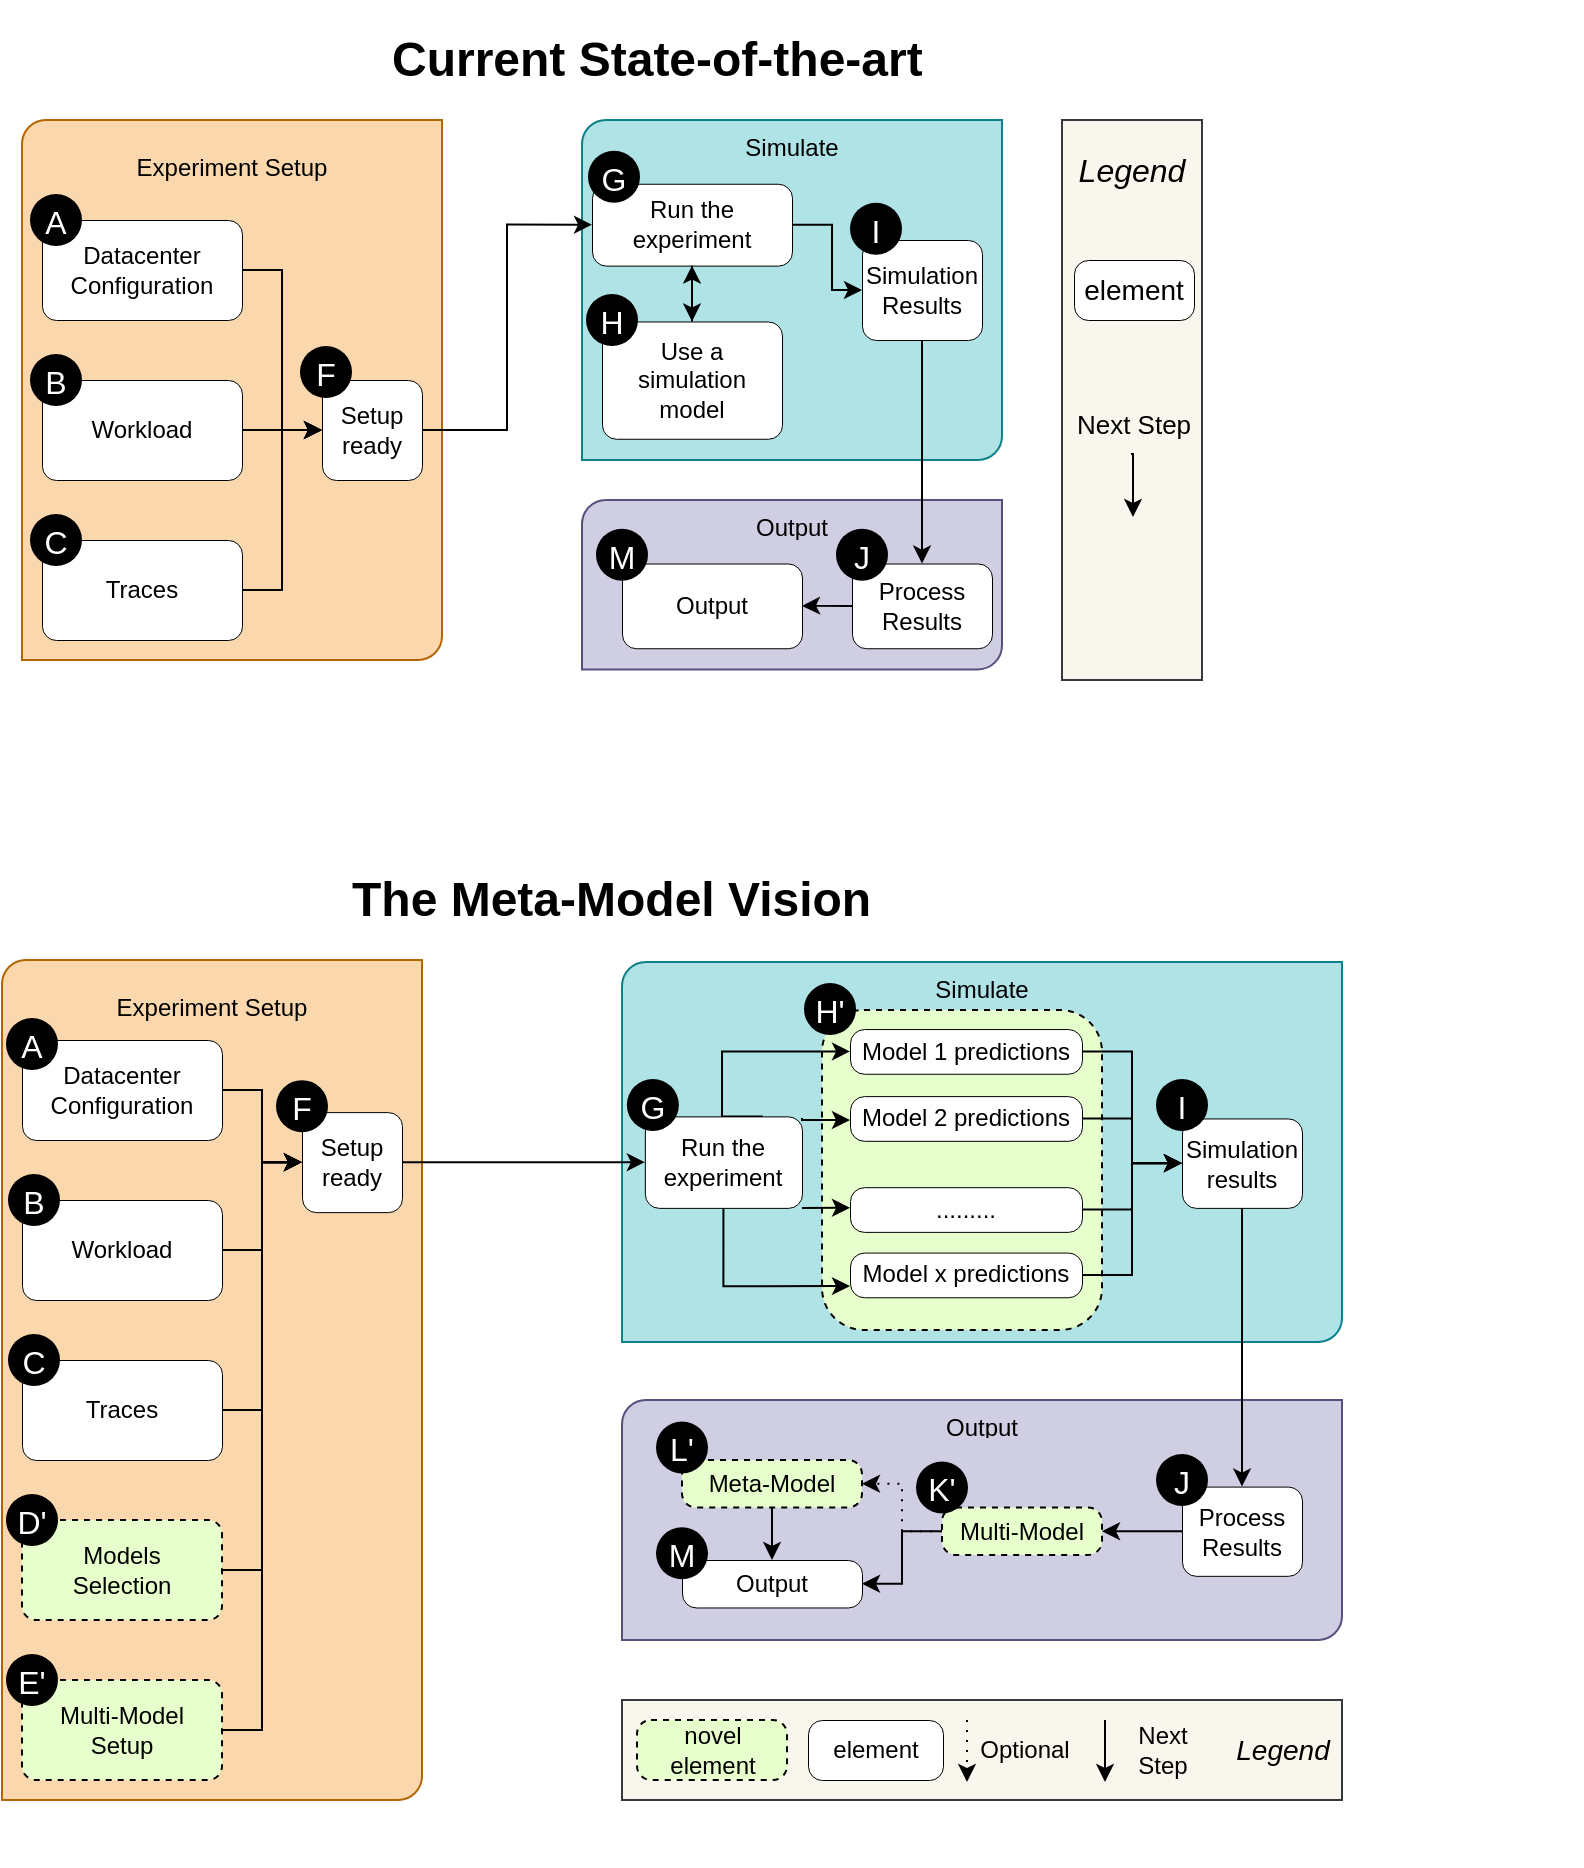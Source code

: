 <mxfile version="22.1.16" type="device">
  <diagram id="kgpKYQtTHZ0yAKxKKP6v" name="Page-1">
    <mxGraphModel dx="1035" dy="1780" grid="1" gridSize="10" guides="1" tooltips="1" connect="1" arrows="1" fold="1" page="1" pageScale="1" pageWidth="850" pageHeight="1100" math="0" shadow="0">
      <root>
        <mxCell id="0" />
        <mxCell id="1" parent="0" />
        <mxCell id="4ygqf5NtOMDVepOGVZXZ-30" value="" style="verticalLabelPosition=bottom;verticalAlign=top;html=1;shape=mxgraph.basic.diag_round_rect;dx=6;whiteSpace=wrap;fillColor=#fad7ac;strokeColor=#b46504;" parent="1" vertex="1">
          <mxGeometry x="40" y="40" width="210" height="270" as="geometry" />
        </mxCell>
        <mxCell id="4ygqf5NtOMDVepOGVZXZ-31" value="&lt;font color=&quot;#000000&quot;&gt;Experiment Setup&lt;/font&gt;" style="text;strokeColor=none;fillColor=none;align=center;verticalAlign=top;spacingLeft=4;spacingRight=4;overflow=hidden;rotatable=0;points=[[0,0.5],[1,0.5]];portConstraint=eastwest;whiteSpace=wrap;html=1;" parent="1" vertex="1">
          <mxGeometry x="40" y="50" width="210" height="26" as="geometry" />
        </mxCell>
        <mxCell id="4ygqf5NtOMDVepOGVZXZ-68" style="edgeStyle=orthogonalEdgeStyle;rounded=0;orthogonalLoop=1;jettySize=auto;html=1;exitX=1;exitY=0.5;exitDx=0;exitDy=0;entryX=0;entryY=0.5;entryDx=0;entryDy=0;" parent="1" source="4ygqf5NtOMDVepOGVZXZ-34" target="4ygqf5NtOMDVepOGVZXZ-67" edge="1">
          <mxGeometry relative="1" as="geometry" />
        </mxCell>
        <mxCell id="4ygqf5NtOMDVepOGVZXZ-34" value="&lt;font color=&quot;#000000&quot;&gt;Datacenter Configuration&lt;/font&gt;" style="rounded=1;whiteSpace=wrap;html=1;absoluteArcSize=1;arcSize=14;strokeWidth=0.5;strokeColor=default;fillColor=#FFFFFF;labelBorderColor=none;" parent="1" vertex="1">
          <mxGeometry x="50" y="90" width="100" height="50" as="geometry" />
        </mxCell>
        <mxCell id="4ygqf5NtOMDVepOGVZXZ-69" style="edgeStyle=orthogonalEdgeStyle;rounded=0;orthogonalLoop=1;jettySize=auto;html=1;exitX=1;exitY=0.5;exitDx=0;exitDy=0;entryX=0;entryY=0.5;entryDx=0;entryDy=0;" parent="1" source="4ygqf5NtOMDVepOGVZXZ-38" target="4ygqf5NtOMDVepOGVZXZ-67" edge="1">
          <mxGeometry relative="1" as="geometry" />
        </mxCell>
        <mxCell id="4ygqf5NtOMDVepOGVZXZ-38" value="Traces" style="rounded=1;whiteSpace=wrap;html=1;absoluteArcSize=1;arcSize=14;strokeWidth=0.5;strokeColor=default;fillColor=#FFFFFF;" parent="1" vertex="1">
          <mxGeometry x="50" y="250" width="100" height="50" as="geometry" />
        </mxCell>
        <mxCell id="4ygqf5NtOMDVepOGVZXZ-70" style="edgeStyle=orthogonalEdgeStyle;rounded=0;orthogonalLoop=1;jettySize=auto;html=1;exitX=1;exitY=0.5;exitDx=0;exitDy=0;" parent="1" source="4ygqf5NtOMDVepOGVZXZ-39" target="4ygqf5NtOMDVepOGVZXZ-67" edge="1">
          <mxGeometry relative="1" as="geometry" />
        </mxCell>
        <mxCell id="4ygqf5NtOMDVepOGVZXZ-39" value="&lt;font color=&quot;#000000&quot;&gt;Workload&lt;br&gt;&lt;/font&gt;" style="rounded=1;whiteSpace=wrap;html=1;absoluteArcSize=1;arcSize=14;strokeWidth=0.5;strokeColor=default;fillColor=#FFFFFF;" parent="1" vertex="1">
          <mxGeometry x="50" y="170" width="100" height="50" as="geometry" />
        </mxCell>
        <mxCell id="4ygqf5NtOMDVepOGVZXZ-52" style="edgeStyle=orthogonalEdgeStyle;rounded=0;orthogonalLoop=1;jettySize=auto;html=1;exitX=0.5;exitY=1;exitDx=0;exitDy=0;" parent="1" edge="1">
          <mxGeometry relative="1" as="geometry">
            <mxPoint x="455" y="250" as="sourcePoint" />
            <mxPoint x="455" y="250" as="targetPoint" />
          </mxGeometry>
        </mxCell>
        <mxCell id="4ygqf5NtOMDVepOGVZXZ-57" value="&lt;font color=&quot;#000000&quot;&gt;Simulator&lt;/font&gt;" style="text;strokeColor=none;fillColor=none;align=center;verticalAlign=top;spacingLeft=4;spacingRight=4;overflow=hidden;rotatable=0;points=[[0,0.5],[1,0.5]];portConstraint=eastwest;whiteSpace=wrap;html=1;" parent="1" vertex="1">
          <mxGeometry x="350" y="50" width="210" height="26" as="geometry" />
        </mxCell>
        <mxCell id="4ygqf5NtOMDVepOGVZXZ-67" value="&lt;font color=&quot;#000000&quot;&gt;Setup&lt;br&gt;ready&lt;br&gt;&lt;/font&gt;" style="rounded=1;whiteSpace=wrap;html=1;absoluteArcSize=1;arcSize=14;strokeWidth=0.5;strokeColor=default;" parent="1" vertex="1">
          <mxGeometry x="190" y="170" width="50" height="50" as="geometry" />
        </mxCell>
        <mxCell id="4ygqf5NtOMDVepOGVZXZ-86" value="" style="group;" parent="1" vertex="1" connectable="0">
          <mxGeometry x="320" y="39.996" width="210" height="170.004" as="geometry" />
        </mxCell>
        <mxCell id="4ygqf5NtOMDVepOGVZXZ-56" value="" style="verticalLabelPosition=bottom;verticalAlign=top;html=1;shape=mxgraph.basic.diag_round_rect;dx=6;whiteSpace=wrap;fillColor=#b0e3e6;strokeColor=#0e8088;" parent="4ygqf5NtOMDVepOGVZXZ-86" vertex="1">
          <mxGeometry y="0.004" width="210" height="170" as="geometry" />
        </mxCell>
        <mxCell id="4ygqf5NtOMDVepOGVZXZ-58" value="&lt;font color=&quot;#000000&quot;&gt;Use a simulation model&lt;br&gt;&lt;/font&gt;" style="rounded=1;whiteSpace=wrap;html=1;absoluteArcSize=1;arcSize=14;strokeWidth=0.5;strokeColor=#000000;fillColor=#FFFFFF;" parent="4ygqf5NtOMDVepOGVZXZ-86" vertex="1">
          <mxGeometry x="10" y="100.739" width="90" height="58.639" as="geometry" />
        </mxCell>
        <mxCell id="4ygqf5NtOMDVepOGVZXZ-60" value="&lt;font color=&quot;#000000&quot;&gt;Run the experiment&lt;br&gt;&lt;/font&gt;" style="rounded=1;whiteSpace=wrap;html=1;absoluteArcSize=1;arcSize=14;strokeWidth=0.5;strokeColor=#000000;fillColor=#FFFFFF;movable=1;resizable=1;rotatable=1;deletable=1;editable=1;locked=0;connectable=1;" parent="4ygqf5NtOMDVepOGVZXZ-86" vertex="1">
          <mxGeometry x="5" y="31.879" width="100" height="40.928" as="geometry" />
        </mxCell>
        <mxCell id="4ygqf5NtOMDVepOGVZXZ-62" style="edgeStyle=orthogonalEdgeStyle;rounded=0;orthogonalLoop=1;jettySize=auto;html=1;" parent="4ygqf5NtOMDVepOGVZXZ-86" source="4ygqf5NtOMDVepOGVZXZ-58" target="4ygqf5NtOMDVepOGVZXZ-60" edge="1">
          <mxGeometry relative="1" as="geometry" />
        </mxCell>
        <mxCell id="4ygqf5NtOMDVepOGVZXZ-73" value="&lt;font color=&quot;#000000&quot;&gt;Simulate&lt;/font&gt;" style="text;strokeColor=none;fillColor=none;align=center;verticalAlign=top;spacingLeft=4;spacingRight=4;overflow=hidden;rotatable=0;points=[[0,0.5],[1,0.5]];portConstraint=eastwest;whiteSpace=wrap;html=1;" parent="4ygqf5NtOMDVepOGVZXZ-86" vertex="1">
          <mxGeometry width="210" height="16.37" as="geometry" />
        </mxCell>
        <mxCell id="4ygqf5NtOMDVepOGVZXZ-75" value="&lt;font color=&quot;#000000&quot;&gt;Simulation Results&lt;br&gt;&lt;/font&gt;" style="rounded=1;whiteSpace=wrap;html=1;absoluteArcSize=1;arcSize=14;strokeWidth=0.5;strokeColor=#000000;" parent="4ygqf5NtOMDVepOGVZXZ-86" vertex="1">
          <mxGeometry x="140" y="60.004" width="60" height="50" as="geometry" />
        </mxCell>
        <mxCell id="4ygqf5NtOMDVepOGVZXZ-64" style="edgeStyle=orthogonalEdgeStyle;rounded=0;orthogonalLoop=1;jettySize=auto;html=1;exitX=0.5;exitY=1;exitDx=0;exitDy=0;entryX=0.5;entryY=0;entryDx=0;entryDy=0;" parent="4ygqf5NtOMDVepOGVZXZ-86" source="4ygqf5NtOMDVepOGVZXZ-60" target="4ygqf5NtOMDVepOGVZXZ-58" edge="1">
          <mxGeometry relative="1" as="geometry" />
        </mxCell>
        <mxCell id="4ygqf5NtOMDVepOGVZXZ-76" style="edgeStyle=orthogonalEdgeStyle;rounded=0;orthogonalLoop=1;jettySize=auto;html=1;entryX=0;entryY=0.5;entryDx=0;entryDy=0;" parent="4ygqf5NtOMDVepOGVZXZ-86" source="4ygqf5NtOMDVepOGVZXZ-60" target="4ygqf5NtOMDVepOGVZXZ-75" edge="1">
          <mxGeometry relative="1" as="geometry" />
        </mxCell>
        <mxCell id="0kzyIfXaOCqblm01AI2K-107" value="G" style="shape=waypoint;sketch=0;fillStyle=solid;size=6;pointerEvents=1;points=[];fillColor=none;resizable=0;rotatable=0;perimeter=centerPerimeter;snapToPoint=1;strokeWidth=11;fontColor=#FFFFFF;fontSize=16;" parent="4ygqf5NtOMDVepOGVZXZ-86" vertex="1">
          <mxGeometry x="6" y="18.374" width="20" height="20" as="geometry" />
        </mxCell>
        <mxCell id="0kzyIfXaOCqblm01AI2K-108" value="H" style="shape=waypoint;sketch=0;fillStyle=solid;size=6;pointerEvents=1;points=[];fillColor=none;resizable=0;rotatable=0;perimeter=centerPerimeter;snapToPoint=1;strokeWidth=11;fontColor=#FFFFFF;fontSize=16;" parent="4ygqf5NtOMDVepOGVZXZ-86" vertex="1">
          <mxGeometry x="5" y="90.004" width="20" height="20" as="geometry" />
        </mxCell>
        <mxCell id="0kzyIfXaOCqblm01AI2K-115" value="I" style="shape=waypoint;sketch=0;fillStyle=solid;size=6;pointerEvents=1;points=[];fillColor=none;resizable=0;rotatable=0;perimeter=centerPerimeter;snapToPoint=1;strokeWidth=11;fontColor=#FFFFFF;fontSize=16;" parent="4ygqf5NtOMDVepOGVZXZ-86" vertex="1">
          <mxGeometry x="137" y="44.344" width="20" height="20" as="geometry" />
        </mxCell>
        <mxCell id="4ygqf5NtOMDVepOGVZXZ-77" value="" style="group;movable=1;resizable=1;rotatable=1;deletable=1;editable=1;locked=0;connectable=1;" parent="1" vertex="1" connectable="0">
          <mxGeometry x="320" y="230" width="210" height="180" as="geometry" />
        </mxCell>
        <mxCell id="4ygqf5NtOMDVepOGVZXZ-78" value="" style="verticalLabelPosition=bottom;verticalAlign=top;html=1;shape=mxgraph.basic.diag_round_rect;dx=6;whiteSpace=wrap;fillColor=#d0cee2;strokeColor=#56517e;" parent="4ygqf5NtOMDVepOGVZXZ-77" vertex="1">
          <mxGeometry width="210" height="84.706" as="geometry" />
        </mxCell>
        <mxCell id="4ygqf5NtOMDVepOGVZXZ-84" value="&lt;font color=&quot;#000000&quot;&gt;Output&lt;/font&gt;" style="text;strokeColor=none;fillColor=none;align=center;verticalAlign=top;spacingLeft=4;spacingRight=4;overflow=hidden;rotatable=0;points=[[0,0.5],[1,0.5]];portConstraint=eastwest;whiteSpace=wrap;html=1;" parent="4ygqf5NtOMDVepOGVZXZ-77" vertex="1">
          <mxGeometry y="-0.004" width="210" height="17.333" as="geometry" />
        </mxCell>
        <mxCell id="4ygqf5NtOMDVepOGVZXZ-93" style="edgeStyle=orthogonalEdgeStyle;rounded=0;orthogonalLoop=1;jettySize=auto;html=1;exitX=0;exitY=0.5;exitDx=0;exitDy=0;" parent="4ygqf5NtOMDVepOGVZXZ-77" source="4ygqf5NtOMDVepOGVZXZ-85" target="4ygqf5NtOMDVepOGVZXZ-92" edge="1">
          <mxGeometry relative="1" as="geometry" />
        </mxCell>
        <mxCell id="4ygqf5NtOMDVepOGVZXZ-85" value="&lt;font color=&quot;#000000&quot;&gt;Process Results&lt;br&gt;&lt;/font&gt;" style="rounded=1;whiteSpace=wrap;html=1;absoluteArcSize=1;arcSize=14;strokeWidth=0.5;strokeColor=default;fillColor=#FFFFFF;" parent="4ygqf5NtOMDVepOGVZXZ-77" vertex="1">
          <mxGeometry x="135" y="31.765" width="70" height="42.353" as="geometry" />
        </mxCell>
        <mxCell id="4ygqf5NtOMDVepOGVZXZ-92" value="&lt;font color=&quot;#000000&quot;&gt;Output&lt;br&gt;&lt;/font&gt;" style="rounded=1;whiteSpace=wrap;html=1;absoluteArcSize=1;arcSize=14;strokeWidth=0.5;strokeColor=default;fillColor=#FFFFFF;" parent="4ygqf5NtOMDVepOGVZXZ-77" vertex="1">
          <mxGeometry x="20" y="31.765" width="90" height="42.353" as="geometry" />
        </mxCell>
        <mxCell id="0kzyIfXaOCqblm01AI2K-116" value="J" style="shape=waypoint;sketch=0;fillStyle=solid;size=6;pointerEvents=1;points=[];fillColor=none;resizable=0;rotatable=0;perimeter=centerPerimeter;snapToPoint=1;strokeWidth=11;fontColor=#FFFFFF;fontSize=16;" parent="4ygqf5NtOMDVepOGVZXZ-77" vertex="1">
          <mxGeometry x="130" y="17.33" width="20" height="20" as="geometry" />
        </mxCell>
        <mxCell id="0kzyIfXaOCqblm01AI2K-129" value="M" style="shape=waypoint;sketch=0;fillStyle=solid;size=6;pointerEvents=1;points=[];fillColor=none;resizable=0;rotatable=0;perimeter=centerPerimeter;snapToPoint=1;strokeWidth=11;fontColor=#FFFFFF;fontSize=16;" parent="4ygqf5NtOMDVepOGVZXZ-77" vertex="1">
          <mxGeometry x="10" y="17.33" width="20" height="20" as="geometry" />
        </mxCell>
        <mxCell id="4ygqf5NtOMDVepOGVZXZ-87" style="edgeStyle=orthogonalEdgeStyle;rounded=0;orthogonalLoop=1;jettySize=auto;html=1;" parent="1" source="4ygqf5NtOMDVepOGVZXZ-75" target="4ygqf5NtOMDVepOGVZXZ-85" edge="1">
          <mxGeometry relative="1" as="geometry" />
        </mxCell>
        <mxCell id="0kzyIfXaOCqblm01AI2K-1" value="A" style="shape=waypoint;sketch=0;fillStyle=solid;size=6;pointerEvents=1;points=[];fillColor=none;resizable=0;rotatable=0;perimeter=centerPerimeter;snapToPoint=1;strokeWidth=11;fontColor=#FFFFFF;fontSize=16;" parent="1" vertex="1">
          <mxGeometry x="47" y="80" width="20" height="20" as="geometry" />
        </mxCell>
        <mxCell id="0kzyIfXaOCqblm01AI2K-2" value="B" style="shape=waypoint;sketch=0;fillStyle=solid;size=6;pointerEvents=1;points=[];fillColor=none;resizable=0;rotatable=0;perimeter=centerPerimeter;snapToPoint=1;strokeWidth=11;fontColor=#FFFFFF;fontSize=16;" parent="1" vertex="1">
          <mxGeometry x="47" y="160" width="20" height="20" as="geometry" />
        </mxCell>
        <mxCell id="0kzyIfXaOCqblm01AI2K-3" value="C" style="shape=waypoint;sketch=0;fillStyle=solid;size=6;pointerEvents=1;points=[];fillColor=none;resizable=0;rotatable=0;perimeter=centerPerimeter;snapToPoint=1;strokeWidth=11;fontColor=#FFFFFF;fontSize=16;" parent="1" vertex="1">
          <mxGeometry x="47" y="240" width="20" height="20" as="geometry" />
        </mxCell>
        <mxCell id="0kzyIfXaOCqblm01AI2K-4" value="F" style="shape=waypoint;sketch=0;fillStyle=solid;size=6;pointerEvents=1;points=[];fillColor=none;resizable=0;rotatable=0;perimeter=centerPerimeter;snapToPoint=1;strokeWidth=11;fontColor=#FFFFFF;fontSize=16;" parent="1" vertex="1">
          <mxGeometry x="182" y="156" width="20" height="20" as="geometry" />
        </mxCell>
        <mxCell id="0kzyIfXaOCqblm01AI2K-5" value="" style="verticalLabelPosition=bottom;verticalAlign=top;html=1;shape=mxgraph.basic.diag_round_rect;dx=6;whiteSpace=wrap;fillColor=#fad7ac;strokeColor=#b46504;" parent="1" vertex="1">
          <mxGeometry x="30" y="460" width="210" height="420" as="geometry" />
        </mxCell>
        <mxCell id="0kzyIfXaOCqblm01AI2K-6" value="&lt;font color=&quot;#000000&quot;&gt;Experiment Setup&lt;/font&gt;" style="text;strokeColor=none;fillColor=none;align=center;verticalAlign=top;spacingLeft=4;spacingRight=4;overflow=hidden;rotatable=0;points=[[0,0.5],[1,0.5]];portConstraint=eastwest;whiteSpace=wrap;html=1;" parent="1" vertex="1">
          <mxGeometry x="30" y="470" width="210" height="26" as="geometry" />
        </mxCell>
        <mxCell id="0kzyIfXaOCqblm01AI2K-8" style="edgeStyle=orthogonalEdgeStyle;rounded=0;orthogonalLoop=1;jettySize=auto;html=1;exitX=1;exitY=0.5;exitDx=0;exitDy=0;entryX=0;entryY=0.5;entryDx=0;entryDy=0;" parent="1" source="0kzyIfXaOCqblm01AI2K-9" target="0kzyIfXaOCqblm01AI2K-20" edge="1">
          <mxGeometry relative="1" as="geometry" />
        </mxCell>
        <mxCell id="0kzyIfXaOCqblm01AI2K-9" value="Datacenter Configuration" style="rounded=1;whiteSpace=wrap;html=1;absoluteArcSize=1;arcSize=14;strokeWidth=0.5;strokeColor=default;fillColor=#FFFFFF;" parent="1" vertex="1">
          <mxGeometry x="40" y="500" width="100" height="50" as="geometry" />
        </mxCell>
        <mxCell id="0kzyIfXaOCqblm01AI2K-11" style="edgeStyle=orthogonalEdgeStyle;rounded=0;orthogonalLoop=1;jettySize=auto;html=1;exitX=1;exitY=0.5;exitDx=0;exitDy=0;entryX=0;entryY=0.5;entryDx=0;entryDy=0;" parent="1" source="0kzyIfXaOCqblm01AI2K-13" target="0kzyIfXaOCqblm01AI2K-20" edge="1">
          <mxGeometry relative="1" as="geometry" />
        </mxCell>
        <mxCell id="0kzyIfXaOCqblm01AI2K-13" value="&lt;font color=&quot;#000000&quot;&gt;Traces&lt;/font&gt;" style="rounded=1;whiteSpace=wrap;html=1;absoluteArcSize=1;arcSize=14;strokeWidth=0.5;strokeColor=#000000;fillColor=#FFFFFF;" parent="1" vertex="1">
          <mxGeometry x="40" y="660" width="100" height="50" as="geometry" />
        </mxCell>
        <mxCell id="0kzyIfXaOCqblm01AI2K-16" style="edgeStyle=orthogonalEdgeStyle;rounded=0;orthogonalLoop=1;jettySize=auto;html=1;exitX=1;exitY=0.5;exitDx=0;exitDy=0;" parent="1" source="0kzyIfXaOCqblm01AI2K-17" target="0kzyIfXaOCqblm01AI2K-20" edge="1">
          <mxGeometry relative="1" as="geometry" />
        </mxCell>
        <mxCell id="0kzyIfXaOCqblm01AI2K-17" value="&lt;font color=&quot;#000000&quot;&gt;Workload&lt;br&gt;&lt;/font&gt;" style="rounded=1;whiteSpace=wrap;html=1;absoluteArcSize=1;arcSize=14;strokeWidth=0.5;strokeColor=#000000;fillColor=#FFFFFF;" parent="1" vertex="1">
          <mxGeometry x="40" y="580" width="100" height="50" as="geometry" />
        </mxCell>
        <mxCell id="0kzyIfXaOCqblm01AI2K-18" value="&lt;font color=&quot;#000000&quot;&gt;Simulator&lt;/font&gt;" style="text;strokeColor=none;fillColor=none;align=center;verticalAlign=top;spacingLeft=4;spacingRight=4;overflow=hidden;rotatable=0;points=[[0,0.5],[1,0.5]];portConstraint=eastwest;whiteSpace=wrap;html=1;" parent="1" vertex="1">
          <mxGeometry x="340" y="470" width="210" height="26" as="geometry" />
        </mxCell>
        <mxCell id="0kzyIfXaOCqblm01AI2K-20" value="&lt;font color=&quot;#000000&quot;&gt;Setup&lt;br&gt;ready&lt;br&gt;&lt;/font&gt;" style="rounded=1;whiteSpace=wrap;html=1;absoluteArcSize=1;arcSize=14;strokeWidth=0.5;strokeColor=#000000;" parent="1" vertex="1">
          <mxGeometry x="180" y="536.07" width="50" height="50" as="geometry" />
        </mxCell>
        <mxCell id="0kzyIfXaOCqblm01AI2K-21" value="" style="group;" parent="1" vertex="1" connectable="0">
          <mxGeometry x="340" y="461" width="480" height="190" as="geometry" />
        </mxCell>
        <mxCell id="0kzyIfXaOCqblm01AI2K-22" value="" style="verticalLabelPosition=bottom;verticalAlign=top;html=1;shape=mxgraph.basic.diag_round_rect;dx=6;whiteSpace=wrap;fillColor=#b0e3e6;strokeColor=#0e8088;" parent="0kzyIfXaOCqblm01AI2K-21" vertex="1">
          <mxGeometry width="360" height="190" as="geometry" />
        </mxCell>
        <mxCell id="0kzyIfXaOCqblm01AI2K-111" value="" style="rounded=1;whiteSpace=wrap;html=1;fillColor=#E6FFCC;strokeColor=default;dashed=1;" parent="0kzyIfXaOCqblm01AI2K-21" vertex="1">
          <mxGeometry x="100" y="24" width="140" height="160" as="geometry" />
        </mxCell>
        <mxCell id="C5rSwFMGgGk2uHnOMu7P-2" style="edgeStyle=orthogonalEdgeStyle;rounded=0;orthogonalLoop=1;jettySize=auto;html=1;entryX=0;entryY=0.5;entryDx=0;entryDy=0;" parent="0kzyIfXaOCqblm01AI2K-21" source="0kzyIfXaOCqblm01AI2K-24" target="0kzyIfXaOCqblm01AI2K-46" edge="1">
          <mxGeometry relative="1" as="geometry" />
        </mxCell>
        <mxCell id="0kzyIfXaOCqblm01AI2K-24" value="&lt;font color=&quot;#000000&quot;&gt;Model 1 predictions&lt;br&gt;&lt;/font&gt;" style="rounded=1;whiteSpace=wrap;html=1;absoluteArcSize=1;arcSize=14;strokeWidth=0.5;strokeColor=default;" parent="0kzyIfXaOCqblm01AI2K-21" vertex="1">
          <mxGeometry x="114" y="33.53" width="116" height="22.35" as="geometry" />
        </mxCell>
        <mxCell id="0kzyIfXaOCqblm01AI2K-25" style="edgeStyle=orthogonalEdgeStyle;rounded=0;orthogonalLoop=1;jettySize=auto;html=1;exitX=0.75;exitY=0;exitDx=0;exitDy=0;entryX=0;entryY=0.5;entryDx=0;entryDy=0;" parent="0kzyIfXaOCqblm01AI2K-21" source="0kzyIfXaOCqblm01AI2K-29" target="0kzyIfXaOCqblm01AI2K-24" edge="1">
          <mxGeometry relative="1" as="geometry">
            <Array as="points">
              <mxPoint x="50" y="77" />
              <mxPoint x="50" y="45" />
            </Array>
          </mxGeometry>
        </mxCell>
        <mxCell id="0kzyIfXaOCqblm01AI2K-26" style="edgeStyle=orthogonalEdgeStyle;rounded=0;orthogonalLoop=1;jettySize=auto;html=1;exitX=0.5;exitY=1;exitDx=0;exitDy=0;entryX=0;entryY=0.75;entryDx=0;entryDy=0;" parent="0kzyIfXaOCqblm01AI2K-21" source="0kzyIfXaOCqblm01AI2K-29" target="0kzyIfXaOCqblm01AI2K-36" edge="1">
          <mxGeometry relative="1" as="geometry">
            <Array as="points">
              <mxPoint x="51" y="162" />
            </Array>
          </mxGeometry>
        </mxCell>
        <mxCell id="0kzyIfXaOCqblm01AI2K-27" style="edgeStyle=orthogonalEdgeStyle;rounded=0;orthogonalLoop=1;jettySize=auto;html=1;exitX=1;exitY=1;exitDx=0;exitDy=0;entryX=0;entryY=0.5;entryDx=0;entryDy=0;" parent="0kzyIfXaOCqblm01AI2K-21" source="0kzyIfXaOCqblm01AI2K-29" target="0kzyIfXaOCqblm01AI2K-38" edge="1">
          <mxGeometry relative="1" as="geometry" />
        </mxCell>
        <mxCell id="0kzyIfXaOCqblm01AI2K-29" value="&lt;font color=&quot;#000000&quot;&gt;Run the experiment&lt;br&gt;&lt;/font&gt;" style="rounded=1;whiteSpace=wrap;html=1;absoluteArcSize=1;arcSize=14;strokeWidth=0.5;strokeColor=default;fillColor=#FFFFFF;movable=1;resizable=1;rotatable=1;deletable=1;editable=1;locked=0;connectable=1;" parent="0kzyIfXaOCqblm01AI2K-21" vertex="1">
          <mxGeometry x="11.43" y="77.196" width="78.57" height="45.745" as="geometry" />
        </mxCell>
        <mxCell id="0kzyIfXaOCqblm01AI2K-30" value="&lt;font color=&quot;#000000&quot;&gt;Simulate&lt;/font&gt;" style="text;strokeColor=none;fillColor=none;align=center;verticalAlign=top;spacingLeft=4;spacingRight=4;overflow=hidden;rotatable=0;points=[[0,0.5],[1,0.5]];portConstraint=eastwest;whiteSpace=wrap;html=1;" parent="0kzyIfXaOCqblm01AI2K-21" vertex="1">
          <mxGeometry width="360" height="18.3" as="geometry" />
        </mxCell>
        <mxCell id="C5rSwFMGgGk2uHnOMu7P-3" style="edgeStyle=orthogonalEdgeStyle;rounded=0;orthogonalLoop=1;jettySize=auto;html=1;entryX=0;entryY=0.5;entryDx=0;entryDy=0;" parent="0kzyIfXaOCqblm01AI2K-21" source="0kzyIfXaOCqblm01AI2K-34" target="0kzyIfXaOCqblm01AI2K-46" edge="1">
          <mxGeometry relative="1" as="geometry" />
        </mxCell>
        <mxCell id="0kzyIfXaOCqblm01AI2K-34" value="Model 2 predictions&lt;font color=&quot;#000000&quot;&gt;&lt;br&gt;&lt;/font&gt;" style="rounded=1;whiteSpace=wrap;html=1;absoluteArcSize=1;arcSize=14;strokeWidth=0.5;strokeColor=default;" parent="0kzyIfXaOCqblm01AI2K-21" vertex="1">
          <mxGeometry x="114" y="67.06" width="116" height="22.35" as="geometry" />
        </mxCell>
        <mxCell id="C5rSwFMGgGk2uHnOMu7P-5" style="edgeStyle=orthogonalEdgeStyle;rounded=0;orthogonalLoop=1;jettySize=auto;html=1;entryX=0;entryY=0.5;entryDx=0;entryDy=0;" parent="0kzyIfXaOCqblm01AI2K-21" source="0kzyIfXaOCqblm01AI2K-36" target="0kzyIfXaOCqblm01AI2K-46" edge="1">
          <mxGeometry relative="1" as="geometry" />
        </mxCell>
        <mxCell id="0kzyIfXaOCqblm01AI2K-36" value="Model x predictions&lt;font color=&quot;#000000&quot;&gt;&lt;br&gt;&lt;/font&gt;" style="rounded=1;whiteSpace=wrap;html=1;absoluteArcSize=1;arcSize=14;strokeWidth=0.5;strokeColor=default;" parent="0kzyIfXaOCqblm01AI2K-21" vertex="1">
          <mxGeometry x="114" y="145.29" width="116" height="22.35" as="geometry" />
        </mxCell>
        <mxCell id="C5rSwFMGgGk2uHnOMu7P-4" style="edgeStyle=orthogonalEdgeStyle;rounded=0;orthogonalLoop=1;jettySize=auto;html=1;" parent="0kzyIfXaOCqblm01AI2K-21" source="0kzyIfXaOCqblm01AI2K-38" target="0kzyIfXaOCqblm01AI2K-46" edge="1">
          <mxGeometry relative="1" as="geometry" />
        </mxCell>
        <mxCell id="0kzyIfXaOCqblm01AI2K-38" value="&lt;font color=&quot;#000000&quot;&gt;.........&lt;br&gt;&lt;/font&gt;" style="rounded=1;whiteSpace=wrap;html=1;absoluteArcSize=1;arcSize=14;strokeWidth=0.5;strokeColor=default;" parent="0kzyIfXaOCqblm01AI2K-21" vertex="1">
          <mxGeometry x="114" y="112.59" width="116" height="22.35" as="geometry" />
        </mxCell>
        <mxCell id="0kzyIfXaOCqblm01AI2K-46" value="&lt;font color=&quot;#000000&quot;&gt;Simulation results&lt;br&gt;&lt;/font&gt;" style="rounded=1;whiteSpace=wrap;html=1;absoluteArcSize=1;arcSize=14;strokeWidth=0.5;strokeColor=default;" parent="0kzyIfXaOCqblm01AI2K-21" vertex="1">
          <mxGeometry x="280" y="78.23" width="60" height="44.71" as="geometry" />
        </mxCell>
        <mxCell id="0kzyIfXaOCqblm01AI2K-106" value="G" style="shape=waypoint;sketch=0;fillStyle=solid;size=6;pointerEvents=1;points=[];fillColor=none;resizable=0;rotatable=0;perimeter=centerPerimeter;snapToPoint=1;strokeWidth=11;fontColor=#FFFFFF;fontSize=16;" parent="0kzyIfXaOCqblm01AI2K-21" vertex="1">
          <mxGeometry x="5.43" y="61.471" width="20" height="20" as="geometry" />
        </mxCell>
        <mxCell id="0kzyIfXaOCqblm01AI2K-109" value="H&#39;" style="shape=waypoint;sketch=0;fillStyle=solid;size=6;pointerEvents=1;points=[];fillColor=none;resizable=0;rotatable=0;perimeter=centerPerimeter;snapToPoint=1;strokeWidth=11;fontColor=#FFFFFF;fontSize=16;" parent="0kzyIfXaOCqblm01AI2K-21" vertex="1">
          <mxGeometry x="94" y="13.53" width="20" height="20" as="geometry" />
        </mxCell>
        <mxCell id="0kzyIfXaOCqblm01AI2K-114" value="I" style="shape=waypoint;sketch=0;fillStyle=solid;size=6;pointerEvents=1;points=[];fillColor=none;resizable=0;rotatable=0;perimeter=centerPerimeter;snapToPoint=1;strokeWidth=11;fontColor=#FFFFFF;fontSize=16;" parent="0kzyIfXaOCqblm01AI2K-21" vertex="1">
          <mxGeometry x="270" y="61.47" width="20" height="20" as="geometry" />
        </mxCell>
        <mxCell id="0kzyIfXaOCqblm01AI2K-48" style="edgeStyle=orthogonalEdgeStyle;rounded=0;orthogonalLoop=1;jettySize=auto;html=1;exitX=1;exitY=0.5;exitDx=0;exitDy=0;entryX=0;entryY=0.5;entryDx=0;entryDy=0;" parent="1" source="0kzyIfXaOCqblm01AI2K-50" target="0kzyIfXaOCqblm01AI2K-20" edge="1">
          <mxGeometry relative="1" as="geometry" />
        </mxCell>
        <mxCell id="0kzyIfXaOCqblm01AI2K-50" value="&lt;font color=&quot;#000000&quot;&gt;Models&lt;br&gt;Selection&lt;/font&gt;" style="rounded=1;whiteSpace=wrap;html=1;absoluteArcSize=1;arcSize=14;strokeWidth=1;strokeColor=default;fillColor=#E6FFCC;fontColor=#ffffff;dashed=1;" parent="1" vertex="1">
          <mxGeometry x="40" y="740" width="100" height="50" as="geometry" />
        </mxCell>
        <mxCell id="0kzyIfXaOCqblm01AI2K-64" value="&lt;h1&gt;The Meta-Model Vision&lt;/h1&gt;" style="text;html=1;strokeColor=none;fillColor=none;spacing=5;spacingTop=-20;whiteSpace=wrap;overflow=hidden;rounded=0;" parent="1" vertex="1">
          <mxGeometry x="200" y="410" width="330" height="40" as="geometry" />
        </mxCell>
        <mxCell id="0kzyIfXaOCqblm01AI2K-65" value="&lt;h1&gt;Current State-of-the-art&lt;/h1&gt;" style="text;html=1;strokeColor=none;fillColor=none;spacing=5;spacingTop=-20;whiteSpace=wrap;overflow=hidden;rounded=0;" parent="1" vertex="1">
          <mxGeometry x="220" y="-10" width="330" height="40" as="geometry" />
        </mxCell>
        <mxCell id="0kzyIfXaOCqblm01AI2K-69" style="edgeStyle=orthogonalEdgeStyle;rounded=0;orthogonalLoop=1;jettySize=auto;html=1;entryX=0;entryY=0.5;entryDx=0;entryDy=0;" parent="1" source="0kzyIfXaOCqblm01AI2K-66" target="0kzyIfXaOCqblm01AI2K-20" edge="1">
          <mxGeometry relative="1" as="geometry" />
        </mxCell>
        <mxCell id="0kzyIfXaOCqblm01AI2K-70" value="" style="group;strokeColor=none;fillColor=none;" parent="1" vertex="1" connectable="0">
          <mxGeometry x="340" y="630" width="480" height="170" as="geometry" />
        </mxCell>
        <mxCell id="0kzyIfXaOCqblm01AI2K-71" value="" style="verticalLabelPosition=bottom;verticalAlign=top;html=1;shape=mxgraph.basic.diag_round_rect;dx=6;whiteSpace=wrap;fillColor=#d0cee2;strokeColor=#56517e;" parent="0kzyIfXaOCqblm01AI2K-70" vertex="1">
          <mxGeometry y="50" width="360" height="120" as="geometry" />
        </mxCell>
        <mxCell id="0kzyIfXaOCqblm01AI2K-125" style="edgeStyle=orthogonalEdgeStyle;rounded=0;orthogonalLoop=1;jettySize=auto;html=1;entryX=0.5;entryY=0;entryDx=0;entryDy=0;" parent="0kzyIfXaOCqblm01AI2K-70" source="0kzyIfXaOCqblm01AI2K-58" target="0kzyIfXaOCqblm01AI2K-59" edge="1">
          <mxGeometry relative="1" as="geometry" />
        </mxCell>
        <mxCell id="0kzyIfXaOCqblm01AI2K-58" value="&lt;font color=&quot;#000000&quot;&gt;Meta-Model&lt;br&gt;&lt;/font&gt;" style="rounded=1;whiteSpace=wrap;html=1;absoluteArcSize=1;arcSize=14;strokeWidth=1;strokeColor=default;fillColor=#E6FFCC;dashed=1;" parent="0kzyIfXaOCqblm01AI2K-70" vertex="1">
          <mxGeometry x="30" y="80" width="90" height="23.74" as="geometry" />
        </mxCell>
        <mxCell id="0kzyIfXaOCqblm01AI2K-59" value="&lt;font color=&quot;#000000&quot;&gt;Output&lt;br&gt;&lt;/font&gt;" style="rounded=1;whiteSpace=wrap;html=1;absoluteArcSize=1;arcSize=14;strokeWidth=0.5;strokeColor=default;" parent="0kzyIfXaOCqblm01AI2K-70" vertex="1">
          <mxGeometry x="30" y="130" width="90" height="23.74" as="geometry" />
        </mxCell>
        <mxCell id="0kzyIfXaOCqblm01AI2K-62" value="Multi-Model&lt;font color=&quot;#000000&quot;&gt;&lt;br&gt;&lt;/font&gt;" style="rounded=1;whiteSpace=wrap;html=1;absoluteArcSize=1;arcSize=14;strokeWidth=1;strokeColor=default;fillColor=#E6FFCC;dashed=1;" parent="0kzyIfXaOCqblm01AI2K-70" vertex="1">
          <mxGeometry x="160" y="103.74" width="80" height="23.74" as="geometry" />
        </mxCell>
        <mxCell id="0kzyIfXaOCqblm01AI2K-60" style="edgeStyle=orthogonalEdgeStyle;rounded=0;orthogonalLoop=1;jettySize=auto;html=1;exitX=0;exitY=0.5;exitDx=0;exitDy=0;entryX=1;entryY=0.5;entryDx=0;entryDy=0;dashed=1;dashPattern=1 4;" parent="0kzyIfXaOCqblm01AI2K-70" source="0kzyIfXaOCqblm01AI2K-62" target="0kzyIfXaOCqblm01AI2K-58" edge="1">
          <mxGeometry relative="1" as="geometry" />
        </mxCell>
        <mxCell id="0kzyIfXaOCqblm01AI2K-61" style="edgeStyle=orthogonalEdgeStyle;rounded=0;orthogonalLoop=1;jettySize=auto;html=1;exitX=0;exitY=0.5;exitDx=0;exitDy=0;entryX=1;entryY=0.5;entryDx=0;entryDy=0;" parent="0kzyIfXaOCqblm01AI2K-70" source="0kzyIfXaOCqblm01AI2K-62" target="0kzyIfXaOCqblm01AI2K-59" edge="1">
          <mxGeometry relative="1" as="geometry" />
        </mxCell>
        <mxCell id="0kzyIfXaOCqblm01AI2K-57" value="Process Results" style="rounded=1;whiteSpace=wrap;html=1;absoluteArcSize=1;arcSize=14;strokeWidth=0.5;strokeColor=default;fillColor=#FFFFFF;" parent="0kzyIfXaOCqblm01AI2K-70" vertex="1">
          <mxGeometry x="280" y="93.3" width="60" height="44.62" as="geometry" />
        </mxCell>
        <mxCell id="0kzyIfXaOCqblm01AI2K-56" style="edgeStyle=orthogonalEdgeStyle;rounded=0;orthogonalLoop=1;jettySize=auto;html=1;exitX=0;exitY=0.5;exitDx=0;exitDy=0;entryX=1;entryY=0.5;entryDx=0;entryDy=0;" parent="0kzyIfXaOCqblm01AI2K-70" source="0kzyIfXaOCqblm01AI2K-57" target="0kzyIfXaOCqblm01AI2K-62" edge="1">
          <mxGeometry relative="1" as="geometry" />
        </mxCell>
        <mxCell id="0kzyIfXaOCqblm01AI2K-97" value="&lt;font color=&quot;#000000&quot;&gt;Output&lt;/font&gt;" style="text;strokeColor=none;fillColor=none;align=center;verticalAlign=top;spacingLeft=4;spacingRight=4;overflow=hidden;rotatable=0;points=[[0,0.5],[1,0.5]];portConstraint=eastwest;whiteSpace=wrap;html=1;" parent="0kzyIfXaOCqblm01AI2K-70" vertex="1">
          <mxGeometry y="50" width="360" height="16.37" as="geometry" />
        </mxCell>
        <mxCell id="0kzyIfXaOCqblm01AI2K-124" value="J" style="shape=waypoint;sketch=0;fillStyle=solid;size=6;pointerEvents=1;points=[];fillColor=none;resizable=0;rotatable=0;perimeter=centerPerimeter;snapToPoint=1;strokeWidth=11;fontColor=#FFFFFF;fontSize=16;" parent="0kzyIfXaOCqblm01AI2K-70" vertex="1">
          <mxGeometry x="270" y="80" width="20" height="20" as="geometry" />
        </mxCell>
        <mxCell id="0kzyIfXaOCqblm01AI2K-126" value="K&#39;" style="shape=waypoint;sketch=0;fillStyle=solid;size=6;pointerEvents=1;points=[];fillColor=none;resizable=0;rotatable=0;perimeter=centerPerimeter;snapToPoint=1;strokeWidth=11;fontColor=#FFFFFF;fontSize=16;" parent="0kzyIfXaOCqblm01AI2K-70" vertex="1">
          <mxGeometry x="150" y="83.74" width="20" height="20" as="geometry" />
        </mxCell>
        <mxCell id="0kzyIfXaOCqblm01AI2K-127" value="L&#39;" style="shape=waypoint;sketch=0;fillStyle=solid;size=6;pointerEvents=1;points=[];fillColor=none;resizable=0;rotatable=0;perimeter=centerPerimeter;snapToPoint=1;strokeWidth=11;fontColor=#FFFFFF;fontSize=16;" parent="0kzyIfXaOCqblm01AI2K-70" vertex="1">
          <mxGeometry x="20" y="63.74" width="20" height="20" as="geometry" />
        </mxCell>
        <mxCell id="0kzyIfXaOCqblm01AI2K-128" value="M" style="shape=waypoint;sketch=0;fillStyle=solid;size=6;pointerEvents=1;points=[];fillColor=none;resizable=0;rotatable=0;perimeter=centerPerimeter;snapToPoint=1;strokeWidth=11;fontColor=#FFFFFF;fontSize=16;" parent="0kzyIfXaOCqblm01AI2K-70" vertex="1">
          <mxGeometry x="20" y="116.67" width="20" height="20" as="geometry" />
        </mxCell>
        <mxCell id="0kzyIfXaOCqblm01AI2K-66" value="&lt;font color=&quot;#000000&quot;&gt;Multi-Model &lt;br&gt;Setup&lt;/font&gt;" style="rounded=1;whiteSpace=wrap;html=1;absoluteArcSize=1;arcSize=14;strokeWidth=1;strokeColor=default;fillColor=#E6FFCC;fontColor=#ffffff;dashed=1;" parent="1" vertex="1">
          <mxGeometry x="40" y="820" width="100" height="50" as="geometry" />
        </mxCell>
        <mxCell id="0kzyIfXaOCqblm01AI2K-52" style="edgeStyle=orthogonalEdgeStyle;rounded=0;orthogonalLoop=1;jettySize=auto;html=1;exitX=0.5;exitY=1;exitDx=0;exitDy=0;" parent="1" edge="1">
          <mxGeometry relative="1" as="geometry">
            <mxPoint x="638.571" y="904.286" as="sourcePoint" />
            <mxPoint x="638.571" y="904.286" as="targetPoint" />
          </mxGeometry>
        </mxCell>
        <mxCell id="0kzyIfXaOCqblm01AI2K-19" style="edgeStyle=orthogonalEdgeStyle;rounded=0;orthogonalLoop=1;jettySize=auto;html=1;entryX=0;entryY=0.5;entryDx=0;entryDy=0;" parent="1" source="0kzyIfXaOCqblm01AI2K-20" target="0kzyIfXaOCqblm01AI2K-29" edge="1">
          <mxGeometry relative="1" as="geometry" />
        </mxCell>
        <mxCell id="0kzyIfXaOCqblm01AI2K-100" value="A" style="shape=waypoint;sketch=0;fillStyle=solid;size=6;pointerEvents=1;points=[];fillColor=none;resizable=0;rotatable=0;perimeter=centerPerimeter;snapToPoint=1;strokeWidth=11;fontColor=#FFFFFF;fontSize=16;" parent="1" vertex="1">
          <mxGeometry x="35" y="492" width="20" height="20" as="geometry" />
        </mxCell>
        <mxCell id="0kzyIfXaOCqblm01AI2K-101" value="B" style="shape=waypoint;sketch=0;fillStyle=solid;size=6;pointerEvents=1;points=[];fillColor=none;resizable=0;rotatable=0;perimeter=centerPerimeter;snapToPoint=1;strokeWidth=11;fontColor=#FFFFFF;fontSize=16;" parent="1" vertex="1">
          <mxGeometry x="36" y="570" width="20" height="20" as="geometry" />
        </mxCell>
        <mxCell id="0kzyIfXaOCqblm01AI2K-102" value="C" style="shape=waypoint;sketch=0;fillStyle=solid;size=6;pointerEvents=1;points=[];fillColor=none;resizable=0;rotatable=0;perimeter=centerPerimeter;snapToPoint=1;strokeWidth=11;fontColor=#FFFFFF;fontSize=16;" parent="1" vertex="1">
          <mxGeometry x="36" y="650" width="20" height="20" as="geometry" />
        </mxCell>
        <mxCell id="0kzyIfXaOCqblm01AI2K-103" value="D&#39;" style="shape=waypoint;sketch=0;fillStyle=solid;size=6;pointerEvents=1;points=[];fillColor=none;resizable=0;rotatable=0;perimeter=centerPerimeter;snapToPoint=1;strokeWidth=11;fontColor=#FFFFFF;fontSize=16;" parent="1" vertex="1">
          <mxGeometry x="35" y="730" width="20" height="20" as="geometry" />
        </mxCell>
        <mxCell id="0kzyIfXaOCqblm01AI2K-104" value="E&#39;" style="shape=waypoint;sketch=0;fillStyle=solid;size=6;pointerEvents=1;points=[];fillColor=none;resizable=0;rotatable=0;perimeter=centerPerimeter;snapToPoint=1;strokeWidth=11;fontColor=#FFFFFF;fontSize=16;" parent="1" vertex="1">
          <mxGeometry x="35" y="810" width="20" height="20" as="geometry" />
        </mxCell>
        <mxCell id="0kzyIfXaOCqblm01AI2K-105" value="F" style="shape=waypoint;sketch=0;fillStyle=solid;size=6;pointerEvents=1;points=[];fillColor=none;resizable=0;rotatable=0;perimeter=centerPerimeter;snapToPoint=1;strokeWidth=11;fontColor=#FFFFFF;fontSize=16;" parent="1" vertex="1">
          <mxGeometry x="170" y="523.07" width="20" height="20" as="geometry" />
        </mxCell>
        <mxCell id="0kzyIfXaOCqblm01AI2K-45" style="edgeStyle=orthogonalEdgeStyle;rounded=0;orthogonalLoop=1;jettySize=auto;html=1;exitX=0.5;exitY=1;exitDx=0;exitDy=0;entryX=0.5;entryY=0;entryDx=0;entryDy=0;" parent="1" source="0kzyIfXaOCqblm01AI2K-46" target="0kzyIfXaOCqblm01AI2K-57" edge="1">
          <mxGeometry relative="1" as="geometry">
            <mxPoint x="770" y="562.415" as="targetPoint" />
          </mxGeometry>
        </mxCell>
        <mxCell id="4ygqf5NtOMDVepOGVZXZ-74" style="edgeStyle=orthogonalEdgeStyle;rounded=0;orthogonalLoop=1;jettySize=auto;html=1;exitX=1;exitY=0.5;exitDx=0;exitDy=0;entryX=0;entryY=0.5;entryDx=0;entryDy=0;" parent="1" source="4ygqf5NtOMDVepOGVZXZ-67" target="4ygqf5NtOMDVepOGVZXZ-60" edge="1">
          <mxGeometry relative="1" as="geometry" />
        </mxCell>
        <mxCell id="B0qdO-_fOMgQlX-nzkO1-14" value="" style="group" parent="1" vertex="1" connectable="0">
          <mxGeometry x="340" y="830" width="360" height="50" as="geometry" />
        </mxCell>
        <mxCell id="B0qdO-_fOMgQlX-nzkO1-1" value="" style="rounded=0;whiteSpace=wrap;html=1;fillColor=#f9f7ed;strokeColor=#36393d;" parent="B0qdO-_fOMgQlX-nzkO1-14" vertex="1">
          <mxGeometry width="360" height="50" as="geometry" />
        </mxCell>
        <mxCell id="B0qdO-_fOMgQlX-nzkO1-3" value="&lt;i style=&quot;font-size: 14px;&quot;&gt;Legend&lt;/i&gt;" style="text;html=1;strokeColor=none;fillColor=none;align=center;verticalAlign=middle;whiteSpace=wrap;rounded=0;fontSize=14;" parent="B0qdO-_fOMgQlX-nzkO1-14" vertex="1">
          <mxGeometry x="307.5" y="10" width="45" height="30" as="geometry" />
        </mxCell>
        <mxCell id="B0qdO-_fOMgQlX-nzkO1-4" value="&lt;font color=&quot;#000000&quot; style=&quot;font-size: 12px;&quot;&gt;novel element&lt;/font&gt;" style="rounded=1;whiteSpace=wrap;html=1;absoluteArcSize=1;arcSize=14;strokeWidth=1;strokeColor=default;fillColor=#E6FFCC;fontColor=#ffffff;dashed=1;fontSize=12;" parent="B0qdO-_fOMgQlX-nzkO1-14" vertex="1">
          <mxGeometry x="7.5" y="10" width="75" height="30" as="geometry" />
        </mxCell>
        <mxCell id="B0qdO-_fOMgQlX-nzkO1-6" style="edgeStyle=orthogonalEdgeStyle;rounded=0;orthogonalLoop=1;jettySize=auto;html=1;dashed=1;dashPattern=1 4;" parent="B0qdO-_fOMgQlX-nzkO1-14" edge="1">
          <mxGeometry relative="1" as="geometry">
            <mxPoint x="172.5" y="10" as="sourcePoint" />
            <mxPoint x="172.5" y="41" as="targetPoint" />
            <Array as="points">
              <mxPoint x="172.5" y="27" />
              <mxPoint x="172.5" y="27" />
            </Array>
          </mxGeometry>
        </mxCell>
        <mxCell id="B0qdO-_fOMgQlX-nzkO1-7" value="Optional" style="text;html=1;strokeColor=none;fillColor=none;align=center;verticalAlign=middle;whiteSpace=wrap;rounded=0;fontSize=12;" parent="B0qdO-_fOMgQlX-nzkO1-14" vertex="1">
          <mxGeometry x="178.5" y="10" width="45" height="30" as="geometry" />
        </mxCell>
        <mxCell id="B0qdO-_fOMgQlX-nzkO1-10" style="edgeStyle=orthogonalEdgeStyle;rounded=0;orthogonalLoop=1;jettySize=auto;html=1;" parent="B0qdO-_fOMgQlX-nzkO1-14" edge="1">
          <mxGeometry relative="1" as="geometry">
            <mxPoint x="241.5" y="10" as="sourcePoint" />
            <mxPoint x="241.5" y="41" as="targetPoint" />
          </mxGeometry>
        </mxCell>
        <mxCell id="B0qdO-_fOMgQlX-nzkO1-11" value="Next Step" style="text;html=1;strokeColor=none;fillColor=none;align=center;verticalAlign=middle;whiteSpace=wrap;rounded=0;fontSize=12;" parent="B0qdO-_fOMgQlX-nzkO1-14" vertex="1">
          <mxGeometry x="245.25" y="10" width="51" height="30" as="geometry" />
        </mxCell>
        <mxCell id="B0qdO-_fOMgQlX-nzkO1-12" value="&lt;font color=&quot;#000000&quot; style=&quot;font-size: 12px;&quot;&gt;element&lt;br style=&quot;font-size: 12px;&quot;&gt;&lt;/font&gt;" style="rounded=1;whiteSpace=wrap;html=1;absoluteArcSize=1;arcSize=14;strokeWidth=0.5;strokeColor=#000000;fillColor=#FFFFFF;fontSize=12;" parent="B0qdO-_fOMgQlX-nzkO1-14" vertex="1">
          <mxGeometry x="93" y="10" width="67.5" height="30" as="geometry" />
        </mxCell>
        <mxCell id="B0qdO-_fOMgQlX-nzkO1-26" value="" style="group" parent="1" vertex="1" connectable="0">
          <mxGeometry x="560" y="40" width="70" height="280" as="geometry" />
        </mxCell>
        <mxCell id="B0qdO-_fOMgQlX-nzkO1-16" value="" style="rounded=0;whiteSpace=wrap;html=1;fillColor=#f9f7ed;strokeColor=#36393d;container=0;" parent="B0qdO-_fOMgQlX-nzkO1-26" vertex="1">
          <mxGeometry width="70" height="280" as="geometry" />
        </mxCell>
        <mxCell id="B0qdO-_fOMgQlX-nzkO1-17" value="&lt;i style=&quot;font-size: 16px;&quot;&gt;Legend&lt;/i&gt;" style="text;html=1;strokeColor=none;fillColor=none;align=center;verticalAlign=middle;whiteSpace=wrap;rounded=0;container=0;fontSize=16;" parent="B0qdO-_fOMgQlX-nzkO1-26" vertex="1">
          <mxGeometry x="5" y="10" width="60" height="30" as="geometry" />
        </mxCell>
        <mxCell id="B0qdO-_fOMgQlX-nzkO1-21" style="edgeStyle=orthogonalEdgeStyle;rounded=0;orthogonalLoop=1;jettySize=auto;html=1;fontSize=15;" parent="B0qdO-_fOMgQlX-nzkO1-26" edge="1">
          <mxGeometry relative="1" as="geometry">
            <mxPoint x="34.5" y="167" as="sourcePoint" />
            <mxPoint x="35.5" y="198.5" as="targetPoint" />
          </mxGeometry>
        </mxCell>
        <mxCell id="B0qdO-_fOMgQlX-nzkO1-22" value="Next Step" style="text;html=1;strokeColor=none;fillColor=none;align=center;verticalAlign=middle;whiteSpace=wrap;rounded=0;container=0;fontSize=13;" parent="B0qdO-_fOMgQlX-nzkO1-26" vertex="1">
          <mxGeometry x="6" y="137" width="60" height="30" as="geometry" />
        </mxCell>
        <mxCell id="B0qdO-_fOMgQlX-nzkO1-23" value="&lt;font color=&quot;#000000&quot;&gt;&lt;font style=&quot;font-size: 14px;&quot;&gt;element&lt;/font&gt;&lt;br&gt;&lt;/font&gt;" style="rounded=1;whiteSpace=wrap;html=1;absoluteArcSize=1;arcSize=14;strokeWidth=0.5;strokeColor=#000000;fillColor=#FFFFFF;container=0;" parent="B0qdO-_fOMgQlX-nzkO1-26" vertex="1">
          <mxGeometry x="6" y="70" width="60" height="30" as="geometry" />
        </mxCell>
        <mxCell id="-hjzXKdqW2RZCNAWRmnX-3" style="edgeStyle=orthogonalEdgeStyle;rounded=0;orthogonalLoop=1;jettySize=auto;html=1;exitX=1;exitY=1;exitDx=0;exitDy=0;entryX=0;entryY=0.5;entryDx=0;entryDy=0;" parent="1" edge="1">
          <mxGeometry relative="1" as="geometry">
            <mxPoint x="430" y="539" as="sourcePoint" />
            <mxPoint x="454" y="540" as="targetPoint" />
            <Array as="points">
              <mxPoint x="430" y="540" />
            </Array>
          </mxGeometry>
        </mxCell>
      </root>
    </mxGraphModel>
  </diagram>
</mxfile>

